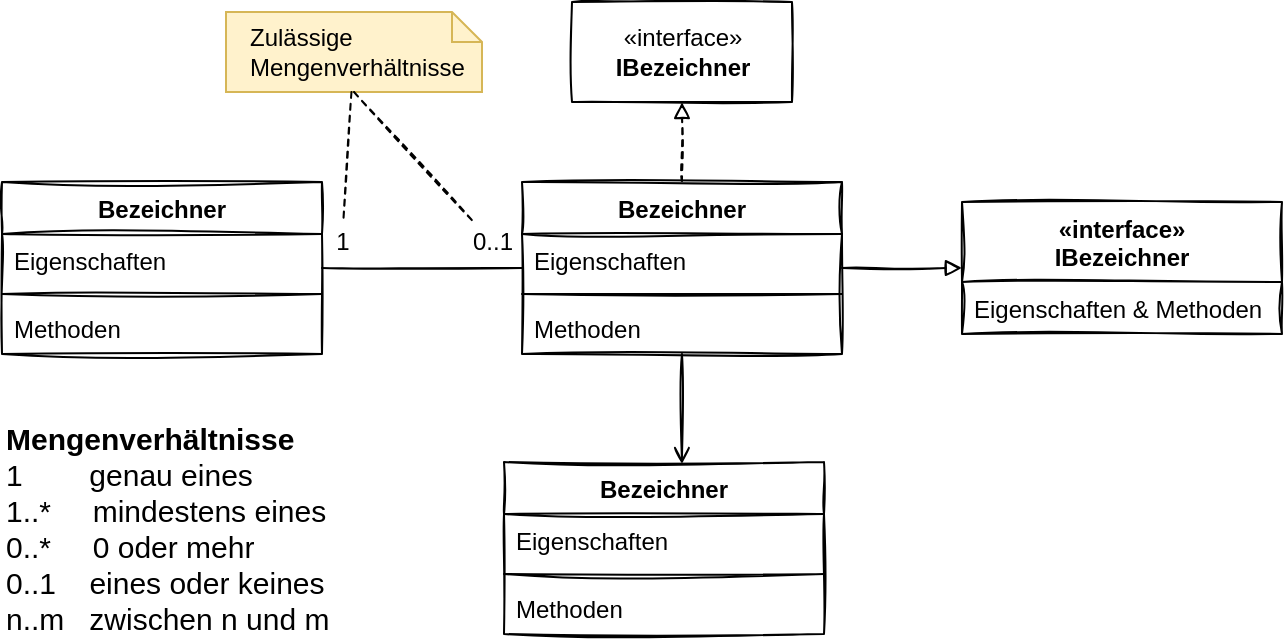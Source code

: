 <mxfile>
    <diagram id="g_arAwNmNOYlzsIwaZbk" name="Darstellungselemente">
        <mxGraphModel dx="854" dy="718" grid="0" gridSize="10" guides="1" tooltips="1" connect="1" arrows="1" fold="1" page="1" pageScale="1" pageWidth="827" pageHeight="1169" math="0" shadow="0">
            <root>
                <mxCell id="0"/>
                <mxCell id="1" parent="0"/>
                <mxCell id="25" style="edgeStyle=none;html=1;endArrow=none;endFill=0;sketch=1;" edge="1" parent="1" source="2" target="6">
                    <mxGeometry relative="1" as="geometry"/>
                </mxCell>
                <mxCell id="2" value="Bezeichner" style="swimlane;fontStyle=1;align=center;verticalAlign=top;childLayout=stackLayout;horizontal=1;startSize=26;horizontalStack=0;resizeParent=1;resizeParentMax=0;resizeLast=0;collapsible=1;marginBottom=0;sketch=1;" vertex="1" parent="1">
                    <mxGeometry x="130" y="150" width="160" height="86" as="geometry"/>
                </mxCell>
                <mxCell id="3" value="Eigenschaften" style="text;strokeColor=none;fillColor=none;align=left;verticalAlign=top;spacingLeft=4;spacingRight=4;overflow=hidden;rotatable=0;points=[[0,0.5],[1,0.5]];portConstraint=eastwest;sketch=1;" vertex="1" parent="2">
                    <mxGeometry y="26" width="160" height="26" as="geometry"/>
                </mxCell>
                <mxCell id="4" value="" style="line;strokeWidth=1;fillColor=none;align=left;verticalAlign=middle;spacingTop=-1;spacingLeft=3;spacingRight=3;rotatable=0;labelPosition=right;points=[];portConstraint=eastwest;sketch=1;" vertex="1" parent="2">
                    <mxGeometry y="52" width="160" height="8" as="geometry"/>
                </mxCell>
                <mxCell id="5" value="Methoden" style="text;strokeColor=none;fillColor=none;align=left;verticalAlign=top;spacingLeft=4;spacingRight=4;overflow=hidden;rotatable=0;points=[[0,0.5],[1,0.5]];portConstraint=eastwest;sketch=1;" vertex="1" parent="2">
                    <mxGeometry y="60" width="160" height="26" as="geometry"/>
                </mxCell>
                <mxCell id="19" style="edgeStyle=none;html=1;entryX=0.5;entryY=1;entryDx=0;entryDy=0;endArrow=block;endFill=0;dashed=1;sketch=1;" edge="1" parent="1" source="6" target="18">
                    <mxGeometry relative="1" as="geometry"/>
                </mxCell>
                <mxCell id="24" style="edgeStyle=none;html=1;endArrow=block;endFill=0;sketch=1;" edge="1" parent="1" source="6" target="20">
                    <mxGeometry relative="1" as="geometry"/>
                </mxCell>
                <mxCell id="6" value="Bezeichner" style="swimlane;fontStyle=1;align=center;verticalAlign=top;childLayout=stackLayout;horizontal=1;startSize=26;horizontalStack=0;resizeParent=1;resizeParentMax=0;resizeLast=0;collapsible=1;marginBottom=0;sketch=1;" vertex="1" parent="1">
                    <mxGeometry x="390" y="150" width="160" height="86" as="geometry"/>
                </mxCell>
                <mxCell id="7" value="Eigenschaften" style="text;strokeColor=none;fillColor=none;align=left;verticalAlign=top;spacingLeft=4;spacingRight=4;overflow=hidden;rotatable=0;points=[[0,0.5],[1,0.5]];portConstraint=eastwest;sketch=1;" vertex="1" parent="6">
                    <mxGeometry y="26" width="160" height="26" as="geometry"/>
                </mxCell>
                <mxCell id="8" value="" style="line;strokeWidth=1;fillColor=none;align=left;verticalAlign=middle;spacingTop=-1;spacingLeft=3;spacingRight=3;rotatable=0;labelPosition=right;points=[];portConstraint=eastwest;sketch=1;" vertex="1" parent="6">
                    <mxGeometry y="52" width="160" height="8" as="geometry"/>
                </mxCell>
                <mxCell id="9" value="Methoden" style="text;strokeColor=none;fillColor=none;align=left;verticalAlign=top;spacingLeft=4;spacingRight=4;overflow=hidden;rotatable=0;points=[[0,0.5],[1,0.5]];portConstraint=eastwest;sketch=1;" vertex="1" parent="6">
                    <mxGeometry y="60" width="160" height="26" as="geometry"/>
                </mxCell>
                <mxCell id="18" value="«interface»&lt;br&gt;&lt;b&gt;IBezeichner&lt;/b&gt;" style="html=1;sketch=1;" vertex="1" parent="1">
                    <mxGeometry x="415" y="60" width="110" height="50" as="geometry"/>
                </mxCell>
                <mxCell id="20" value="«interface»&#10;IBezeichner" style="swimlane;fontStyle=1;align=center;verticalAlign=top;childLayout=stackLayout;horizontal=1;startSize=40;horizontalStack=0;resizeParent=1;resizeParentMax=0;resizeLast=0;collapsible=1;marginBottom=0;sketch=1;" vertex="1" parent="1">
                    <mxGeometry x="610" y="160" width="160" height="66" as="geometry"/>
                </mxCell>
                <mxCell id="21" value="Eigenschaften &amp; Methoden" style="text;strokeColor=none;fillColor=none;align=left;verticalAlign=top;spacingLeft=4;spacingRight=4;overflow=hidden;rotatable=0;points=[[0,0.5],[1,0.5]];portConstraint=eastwest;sketch=1;" vertex="1" parent="20">
                    <mxGeometry y="40" width="160" height="26" as="geometry"/>
                </mxCell>
                <mxCell id="26" value="1" style="text;html=1;align=center;verticalAlign=middle;resizable=0;points=[];autosize=1;strokeColor=none;fillColor=none;sketch=1;" vertex="1" parent="1">
                    <mxGeometry x="290" y="170" width="20" height="20" as="geometry"/>
                </mxCell>
                <mxCell id="27" value="0..1" style="text;html=1;align=center;verticalAlign=middle;resizable=0;points=[];autosize=1;strokeColor=none;fillColor=none;sketch=1;" vertex="1" parent="1">
                    <mxGeometry x="355" y="170" width="40" height="20" as="geometry"/>
                </mxCell>
                <mxCell id="29" value="Bezeichner" style="swimlane;fontStyle=1;align=center;verticalAlign=top;childLayout=stackLayout;horizontal=1;startSize=26;horizontalStack=0;resizeParent=1;resizeParentMax=0;resizeLast=0;collapsible=1;marginBottom=0;sketch=1;" vertex="1" parent="1">
                    <mxGeometry x="381" y="290" width="160" height="86" as="geometry"/>
                </mxCell>
                <mxCell id="30" value="Eigenschaften" style="text;strokeColor=none;fillColor=none;align=left;verticalAlign=top;spacingLeft=4;spacingRight=4;overflow=hidden;rotatable=0;points=[[0,0.5],[1,0.5]];portConstraint=eastwest;sketch=1;" vertex="1" parent="29">
                    <mxGeometry y="26" width="160" height="26" as="geometry"/>
                </mxCell>
                <mxCell id="31" value="" style="line;strokeWidth=1;fillColor=none;align=left;verticalAlign=middle;spacingTop=-1;spacingLeft=3;spacingRight=3;rotatable=0;labelPosition=right;points=[];portConstraint=eastwest;sketch=1;" vertex="1" parent="29">
                    <mxGeometry y="52" width="160" height="8" as="geometry"/>
                </mxCell>
                <mxCell id="32" value="Methoden" style="text;strokeColor=none;fillColor=none;align=left;verticalAlign=top;spacingLeft=4;spacingRight=4;overflow=hidden;rotatable=0;points=[[0,0.5],[1,0.5]];portConstraint=eastwest;sketch=1;" vertex="1" parent="29">
                    <mxGeometry y="60" width="160" height="26" as="geometry"/>
                </mxCell>
                <mxCell id="33" style="edgeStyle=none;html=1;endArrow=open;endFill=0;entryX=0.556;entryY=0.012;entryDx=0;entryDy=0;entryPerimeter=0;sketch=1;" edge="1" parent="1" source="6" target="29">
                    <mxGeometry relative="1" as="geometry">
                        <mxPoint x="220" y="370" as="sourcePoint"/>
                        <mxPoint x="320" y="370" as="targetPoint"/>
                    </mxGeometry>
                </mxCell>
                <mxCell id="34" value="Zulässige Mengenverhältnisse" style="shape=note;size=15;align=left;spacingLeft=10;html=1;whiteSpace=wrap;fillColor=#fff2cc;strokeColor=#d6b656;sketch=0;" vertex="1" parent="1">
                    <mxGeometry x="242" y="65" width="128" height="40" as="geometry"/>
                </mxCell>
                <mxCell id="36" value="" style="edgeStyle=none;endArrow=none;dashed=1;html=1;sketch=1;" edge="1" source="34" parent="1" target="26">
                    <mxGeometry x="1" relative="1" as="geometry">
                        <mxPoint x="270" y="45" as="targetPoint"/>
                    </mxGeometry>
                </mxCell>
                <mxCell id="37" value="" style="edgeStyle=none;endArrow=none;dashed=1;html=1;sketch=1;exitX=0.5;exitY=1;exitDx=0;exitDy=0;exitPerimeter=0;" edge="1" parent="1" source="34" target="27">
                    <mxGeometry x="1" relative="1" as="geometry">
                        <mxPoint x="312.632" y="180" as="targetPoint"/>
                        <mxPoint x="329.737" y="115" as="sourcePoint"/>
                    </mxGeometry>
                </mxCell>
                <mxCell id="5us63YHnCvJeFPE7WOXq-37" value="&lt;b&gt;Mengenverhältnisse&lt;/b&gt;&lt;br&gt;1&amp;nbsp; &amp;nbsp; &amp;nbsp; &amp;nbsp; genau eines&lt;br&gt;1..*&amp;nbsp; &amp;nbsp; &amp;nbsp;mindestens eines&lt;br&gt;0..*&amp;nbsp; &amp;nbsp; &amp;nbsp;0 oder mehr&lt;br&gt;0..1&amp;nbsp; &amp;nbsp; eines oder keines&lt;br&gt;n..m&amp;nbsp; &amp;nbsp;zwischen n und m" style="text;html=1;align=left;verticalAlign=middle;resizable=0;points=[];autosize=1;strokeColor=none;fillColor=none;fontSize=15;" vertex="1" parent="1">
                    <mxGeometry x="130" y="267" width="172" height="112" as="geometry"/>
                </mxCell>
            </root>
        </mxGraphModel>
    </diagram>
    <diagram id="ar2Gz9SCFRicgbXK86iz" name="Sichtabrkeiten">
        <mxGraphModel dx="854" dy="718" grid="0" gridSize="10" guides="1" tooltips="1" connect="1" arrows="1" fold="1" page="1" pageScale="1" pageWidth="827" pageHeight="1169" math="0" shadow="0">
            <root>
                <mxCell id="IvyjhiwmlgVn11NXYP8L-0"/>
                <mxCell id="IvyjhiwmlgVn11NXYP8L-1" parent="IvyjhiwmlgVn11NXYP8L-0"/>
                <mxCell id="IvyjhiwmlgVn11NXYP8L-2" value="Füllstandsanzeige" style="swimlane;fontStyle=1;align=center;verticalAlign=top;childLayout=stackLayout;horizontal=1;startSize=26;horizontalStack=0;resizeParent=1;resizeParentMax=0;resizeLast=0;collapsible=1;marginBottom=0;sketch=1;" vertex="1" parent="IvyjhiwmlgVn11NXYP8L-1">
                    <mxGeometry x="261" y="154" width="186" height="171" as="geometry"/>
                </mxCell>
                <mxCell id="IvyjhiwmlgVn11NXYP8L-3" value="+ Füllstand: int" style="text;strokeColor=none;fillColor=none;align=left;verticalAlign=top;spacingLeft=4;spacingRight=4;overflow=hidden;rotatable=0;points=[[0,0.5],[1,0.5]];portConstraint=eastwest;sketch=1;" vertex="1" parent="IvyjhiwmlgVn11NXYP8L-2">
                    <mxGeometry y="26" width="186" height="26" as="geometry"/>
                </mxCell>
                <mxCell id="IvyjhiwmlgVn11NXYP8L-6" value="  «readonly»&#10;# encoding: Encoding" style="text;strokeColor=none;fillColor=none;align=left;verticalAlign=top;spacingLeft=4;spacingRight=4;overflow=hidden;rotatable=0;points=[[0,0.5],[1,0.5]];portConstraint=eastwest;sketch=1;" vertex="1" parent="IvyjhiwmlgVn11NXYP8L-2">
                    <mxGeometry y="52" width="186" height="36" as="geometry"/>
                </mxCell>
                <mxCell id="zm340lZrFSbXy4PsSY8b-0" value="- id: Guid" style="text;strokeColor=none;fillColor=none;align=left;verticalAlign=top;spacingLeft=4;spacingRight=4;overflow=hidden;rotatable=0;points=[[0,0.5],[1,0.5]];portConstraint=eastwest;sketch=1;fontStyle=2" vertex="1" parent="IvyjhiwmlgVn11NXYP8L-2">
                    <mxGeometry y="88" width="186" height="23" as="geometry"/>
                </mxCell>
                <mxCell id="IvyjhiwmlgVn11NXYP8L-4" value="" style="line;strokeWidth=1;fillColor=none;align=left;verticalAlign=middle;spacingTop=-1;spacingLeft=3;spacingRight=3;rotatable=0;labelPosition=right;points=[];portConstraint=eastwest;sketch=1;" vertex="1" parent="IvyjhiwmlgVn11NXYP8L-2">
                    <mxGeometry y="111" width="186" height="8" as="geometry"/>
                </mxCell>
                <mxCell id="IvyjhiwmlgVn11NXYP8L-7" value="+ KomplettAuffüllen()" style="text;strokeColor=none;fillColor=none;align=left;verticalAlign=top;spacingLeft=4;spacingRight=4;overflow=hidden;rotatable=0;points=[[0,0.5],[1,0.5]];portConstraint=eastwest;sketch=1;" vertex="1" parent="IvyjhiwmlgVn11NXYP8L-2">
                    <mxGeometry y="119" width="186" height="26" as="geometry"/>
                </mxCell>
                <mxCell id="IvyjhiwmlgVn11NXYP8L-5" value="+ Entnehmen(int: menge) : bool" style="text;strokeColor=none;fillColor=none;align=left;verticalAlign=top;spacingLeft=4;spacingRight=4;overflow=hidden;rotatable=0;points=[[0,0.5],[1,0.5]];portConstraint=eastwest;sketch=1;" vertex="1" parent="IvyjhiwmlgVn11NXYP8L-2">
                    <mxGeometry y="145" width="186" height="26" as="geometry"/>
                </mxCell>
                <mxCell id="IvyjhiwmlgVn11NXYP8L-9" value="&lt;b&gt;Sichtbarkeiten:&lt;/b&gt;&lt;br&gt;+ öffentlich&lt;br style=&quot;font-size: 15px&quot;&gt;- privat&lt;br style=&quot;font-size: 15px&quot;&gt;# eingeschränkt (protected)&lt;br&gt;&lt;br&gt;&lt;b&gt;Muster:&lt;/b&gt;&lt;br&gt;Name(parameterName: Typ): Rückgabetyp" style="text;html=1;align=left;verticalAlign=middle;resizable=0;points=[];autosize=1;strokeColor=none;fillColor=none;fontSize=15;sketch=1;" vertex="1" parent="IvyjhiwmlgVn11NXYP8L-1">
                    <mxGeometry x="467" y="156" width="297" height="130" as="geometry"/>
                </mxCell>
                <mxCell id="zm340lZrFSbXy4PsSY8b-2" value="Beides schreibgeschützt, beides nicht UML konform!" style="shape=note;size=15;align=left;spacingLeft=10;html=1;whiteSpace=wrap;sketch=0;fontSize=15;fillColor=#fff2cc;strokeColor=#d6b656;" vertex="1" parent="IvyjhiwmlgVn11NXYP8L-1">
                    <mxGeometry x="96" y="206" width="137" height="77" as="geometry"/>
                </mxCell>
                <mxCell id="zm340lZrFSbXy4PsSY8b-3" value="" style="edgeStyle=none;endArrow=none;exitX=0;exitY=0;dashed=1;html=1;sketch=0;fontSize=15;exitDx=137;exitDy=15;exitPerimeter=0;" edge="1" source="zm340lZrFSbXy4PsSY8b-2" parent="IvyjhiwmlgVn11NXYP8L-1" target="IvyjhiwmlgVn11NXYP8L-6">
                    <mxGeometry x="1" relative="1" as="geometry">
                        <mxPoint x="185" y="17" as="targetPoint"/>
                    </mxGeometry>
                </mxCell>
                <mxCell id="zm340lZrFSbXy4PsSY8b-4" value="" style="edgeStyle=none;endArrow=none;exitX=0;exitY=0;dashed=1;html=1;sketch=0;fontSize=15;exitDx=137;exitDy=46;exitPerimeter=0;" edge="1" source="zm340lZrFSbXy4PsSY8b-2" parent="IvyjhiwmlgVn11NXYP8L-1" target="zm340lZrFSbXy4PsSY8b-0">
                    <mxGeometry x="1" relative="1" as="geometry">
                        <mxPoint x="345" y="17" as="targetPoint"/>
                    </mxGeometry>
                </mxCell>
            </root>
        </mxGraphModel>
    </diagram>
    <diagram id="9UWHdMIcTzBdS_O0OdE6" name="Beispiel">
        <mxGraphModel dx="1025" dy="862" grid="0" gridSize="10" guides="1" tooltips="1" connect="1" arrows="1" fold="1" page="1" pageScale="1" pageWidth="827" pageHeight="1169" math="0" shadow="0">
            <root>
                <mxCell id="SG6C-uZLZeXkzcZPaywi-0"/>
                <mxCell id="SG6C-uZLZeXkzcZPaywi-1" parent="SG6C-uZLZeXkzcZPaywi-0"/>
            </root>
        </mxGraphModel>
    </diagram>
</mxfile>